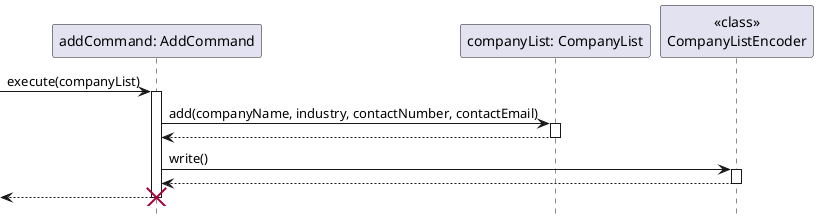 @startuml
'https://plantuml.com/sequence-diagram

hide footbox

-> "addCommand: AddCommand": execute(companyList)

activate "addCommand: AddCommand"

"addCommand: AddCommand" -> "companyList: CompanyList": add(companyName, industry, contactNumber, contactEmail)
activate "companyList: CompanyList"

"companyList: CompanyList" --> "addCommand: AddCommand":
deactivate "companyList: CompanyList"

"addCommand: AddCommand" -> "<<class>>\nCompanyListEncoder": write()
activate "<<class>>\nCompanyListEncoder"
"<<class>>\nCompanyListEncoder" --> "addCommand: AddCommand":

deactivate "<<class>>\nCompanyListEncoder"
<-- "addCommand: AddCommand"

deactivate "addCommand: AddCommand"

destroy "addCommand: AddCommand"
@enduml